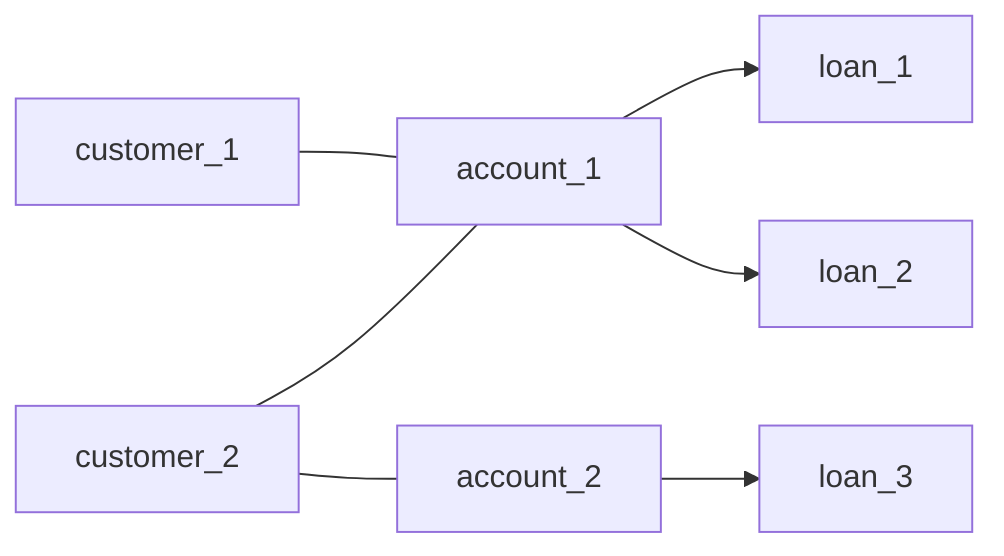 graph LR
    customer_1 --- account_1
    customer_2 --- account_1
    customer_2 --- account_2
    account_1 --> loan_1
    account_1 --> loan_2
    account_2 --> loan_3